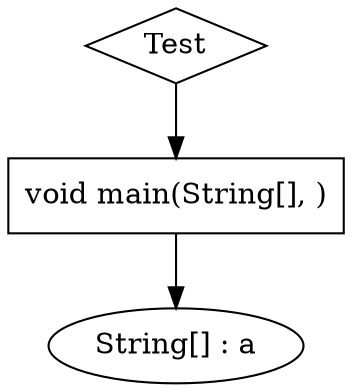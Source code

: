 digraph Test {
"0x7fffbb79bcb8" [label=Test shape=diamond]
"0x7fffbb79a198" [label="void main(String[], )" shape=box]
"0x7fffbb7a0d08" [label="String[] : a"]
"0x7fffbb79a198" -> "0x7fffbb7a0d08"
"0x7fffbb79bcb8" -> "0x7fffbb79a198"
}
